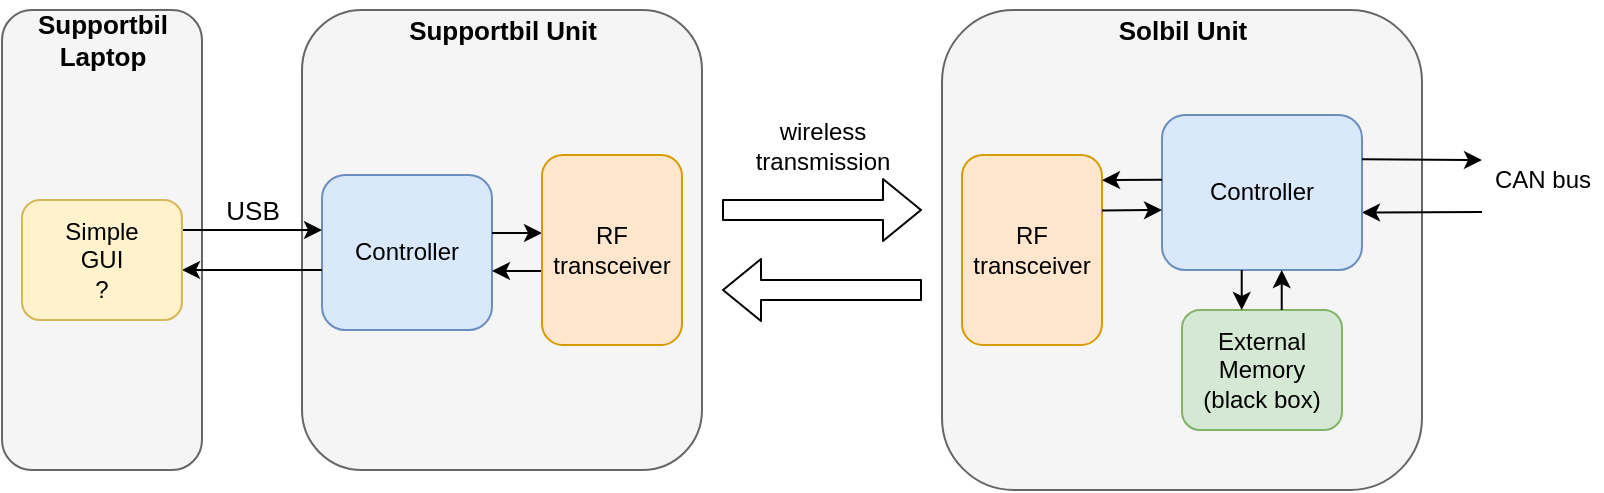 <mxfile version="14.1.8" type="device"><diagram id="fbgR-u4xxlJeNZ95hrjQ" name="Page-1"><mxGraphModel dx="965" dy="850" grid="0" gridSize="10" guides="1" tooltips="1" connect="1" arrows="1" fold="1" page="1" pageScale="1" pageWidth="850" pageHeight="1100" math="0" shadow="0"><root><mxCell id="0"/><mxCell id="1" parent="0"/><mxCell id="y8NoZGNN280wxTwR2tat-2" value="" style="rounded=1;whiteSpace=wrap;html=1;fillColor=#f5f5f5;strokeColor=#666666;fontColor=#333333;" vertex="1" parent="1"><mxGeometry x="501" y="313" width="240" height="240" as="geometry"/></mxCell><mxCell id="y8NoZGNN280wxTwR2tat-3" value="" style="rounded=1;whiteSpace=wrap;html=1;fillColor=#f5f5f5;strokeColor=#666666;fontColor=#333333;" vertex="1" parent="1"><mxGeometry x="181" y="313" width="200" height="230" as="geometry"/></mxCell><mxCell id="y8NoZGNN280wxTwR2tat-5" value="RF&lt;br&gt;transceiver" style="rounded=1;whiteSpace=wrap;html=1;fillColor=#ffe6cc;strokeColor=#d79b00;" vertex="1" parent="1"><mxGeometry x="511" y="385.5" width="70" height="95" as="geometry"/></mxCell><mxCell id="y8NoZGNN280wxTwR2tat-7" value="" style="shape=flexArrow;endArrow=classic;html=1;" edge="1" parent="1"><mxGeometry width="50" height="50" relative="1" as="geometry"><mxPoint x="391" y="413" as="sourcePoint"/><mxPoint x="491" y="413" as="targetPoint"/></mxGeometry></mxCell><mxCell id="y8NoZGNN280wxTwR2tat-8" value="" style="shape=flexArrow;endArrow=classic;html=1;" edge="1" parent="1"><mxGeometry width="50" height="50" relative="1" as="geometry"><mxPoint x="491" y="453" as="sourcePoint"/><mxPoint x="391" y="453" as="targetPoint"/></mxGeometry></mxCell><mxCell id="y8NoZGNN280wxTwR2tat-9" value="Solbil Unit" style="text;html=1;align=center;verticalAlign=middle;resizable=0;points=[];autosize=1;fontStyle=1;fontSize=13;" vertex="1" parent="1"><mxGeometry x="581" y="313" width="80" height="20" as="geometry"/></mxCell><mxCell id="y8NoZGNN280wxTwR2tat-10" value="Supportbil Unit" style="text;html=1;align=center;verticalAlign=middle;resizable=0;points=[];autosize=1;fontStyle=1;fontSize=13;" vertex="1" parent="1"><mxGeometry x="226" y="313" width="110" height="20" as="geometry"/></mxCell><mxCell id="y8NoZGNN280wxTwR2tat-12" value="" style="endArrow=classic;html=1;" edge="1" parent="1"><mxGeometry width="50" height="50" relative="1" as="geometry"><mxPoint x="771" y="414" as="sourcePoint"/><mxPoint x="711" y="414.25" as="targetPoint"/></mxGeometry></mxCell><mxCell id="y8NoZGNN280wxTwR2tat-13" value="CAN bus" style="text;html=1;align=center;verticalAlign=middle;resizable=0;points=[];autosize=1;" vertex="1" parent="1"><mxGeometry x="771" y="388" width="60" height="20" as="geometry"/></mxCell><mxCell id="y8NoZGNN280wxTwR2tat-14" value="Controller" style="rounded=1;whiteSpace=wrap;html=1;fillColor=#dae8fc;strokeColor=#6c8ebf;" vertex="1" parent="1"><mxGeometry x="611" y="365.5" width="100" height="77.5" as="geometry"/></mxCell><mxCell id="y8NoZGNN280wxTwR2tat-15" value="External Memory&lt;br&gt;(black box)" style="rounded=1;whiteSpace=wrap;html=1;fillColor=#d5e8d4;strokeColor=#82b366;" vertex="1" parent="1"><mxGeometry x="621" y="463" width="80" height="60" as="geometry"/></mxCell><mxCell id="y8NoZGNN280wxTwR2tat-18" value="" style="endArrow=classic;html=1;" edge="1" parent="1"><mxGeometry width="50" height="50" relative="1" as="geometry"><mxPoint x="650.86" y="443" as="sourcePoint"/><mxPoint x="650.86" y="463" as="targetPoint"/></mxGeometry></mxCell><mxCell id="y8NoZGNN280wxTwR2tat-19" value="" style="endArrow=classic;html=1;" edge="1" parent="1"><mxGeometry width="50" height="50" relative="1" as="geometry"><mxPoint x="670.86" y="463" as="sourcePoint"/><mxPoint x="670.86" y="443" as="targetPoint"/></mxGeometry></mxCell><mxCell id="y8NoZGNN280wxTwR2tat-22" value="Controller" style="rounded=1;whiteSpace=wrap;html=1;fillColor=#dae8fc;strokeColor=#6c8ebf;" vertex="1" parent="1"><mxGeometry x="191" y="395.5" width="85" height="77.5" as="geometry"/></mxCell><mxCell id="y8NoZGNN280wxTwR2tat-23" value="" style="endArrow=classic;html=1;" edge="1" parent="1"><mxGeometry width="50" height="50" relative="1" as="geometry"><mxPoint x="276.0" y="424.55" as="sourcePoint"/><mxPoint x="301.0" y="424.55" as="targetPoint"/></mxGeometry></mxCell><mxCell id="y8NoZGNN280wxTwR2tat-24" value="" style="endArrow=classic;html=1;" edge="1" parent="1"><mxGeometry width="50" height="50" relative="1" as="geometry"><mxPoint x="301.0" y="443.47" as="sourcePoint"/><mxPoint x="276.0" y="443.47" as="targetPoint"/></mxGeometry></mxCell><mxCell id="y8NoZGNN280wxTwR2tat-29" value="" style="rounded=1;whiteSpace=wrap;html=1;fillColor=#f5f5f5;strokeColor=#666666;fontColor=#333333;" vertex="1" parent="1"><mxGeometry x="31" y="313" width="100" height="230" as="geometry"/></mxCell><mxCell id="y8NoZGNN280wxTwR2tat-32" value="Supportbil&lt;br style=&quot;font-size: 13px;&quot;&gt;Laptop" style="text;html=1;align=center;verticalAlign=middle;resizable=0;points=[];autosize=1;fontStyle=1;fontSize=13;" vertex="1" parent="1"><mxGeometry x="41" y="308" width="80" height="40" as="geometry"/></mxCell><mxCell id="y8NoZGNN280wxTwR2tat-33" value="" style="endArrow=classic;html=1;" edge="1" parent="1"><mxGeometry width="50" height="50" relative="1" as="geometry"><mxPoint x="711" y="387.67" as="sourcePoint"/><mxPoint x="771" y="388" as="targetPoint"/></mxGeometry></mxCell><mxCell id="y8NoZGNN280wxTwR2tat-34" value="RF&lt;br&gt;transceiver" style="rounded=1;whiteSpace=wrap;html=1;fillColor=#ffe6cc;strokeColor=#d79b00;" vertex="1" parent="1"><mxGeometry x="301" y="385.5" width="70" height="95" as="geometry"/></mxCell><mxCell id="y8NoZGNN280wxTwR2tat-35" value="wireless&lt;br&gt;transmission" style="text;html=1;align=center;verticalAlign=middle;resizable=0;points=[];autosize=1;" vertex="1" parent="1"><mxGeometry x="401" y="365.5" width="80" height="30" as="geometry"/></mxCell><mxCell id="y8NoZGNN280wxTwR2tat-36" value="" style="endArrow=classic;html=1;" edge="1" parent="1"><mxGeometry width="50" height="50" relative="1" as="geometry"><mxPoint x="611" y="397.83" as="sourcePoint"/><mxPoint x="581" y="398.08" as="targetPoint"/></mxGeometry></mxCell><mxCell id="y8NoZGNN280wxTwR2tat-37" value="" style="endArrow=classic;html=1;" edge="1" parent="1"><mxGeometry width="50" height="50" relative="1" as="geometry"><mxPoint x="581" y="413.25" as="sourcePoint"/><mxPoint x="611" y="413.0" as="targetPoint"/></mxGeometry></mxCell><mxCell id="y8NoZGNN280wxTwR2tat-38" value="" style="endArrow=classic;html=1;" edge="1" parent="1"><mxGeometry width="50" height="50" relative="1" as="geometry"><mxPoint x="121" y="423" as="sourcePoint"/><mxPoint x="191" y="423.0" as="targetPoint"/></mxGeometry></mxCell><mxCell id="y8NoZGNN280wxTwR2tat-39" value="" style="endArrow=classic;html=1;" edge="1" parent="1"><mxGeometry width="50" height="50" relative="1" as="geometry"><mxPoint x="191" y="443" as="sourcePoint"/><mxPoint x="121" y="443" as="targetPoint"/></mxGeometry></mxCell><mxCell id="y8NoZGNN280wxTwR2tat-40" value="Simple&lt;br&gt;GUI&lt;br&gt;?" style="rounded=1;whiteSpace=wrap;html=1;fillColor=#fff2cc;strokeColor=#d6b656;" vertex="1" parent="1"><mxGeometry x="41" y="408" width="80" height="60" as="geometry"/></mxCell><mxCell id="y8NoZGNN280wxTwR2tat-41" value="USB" style="text;html=1;align=center;verticalAlign=middle;resizable=0;points=[];autosize=1;fontSize=13;" vertex="1" parent="1"><mxGeometry x="136" y="403" width="40" height="20" as="geometry"/></mxCell></root></mxGraphModel></diagram></mxfile>